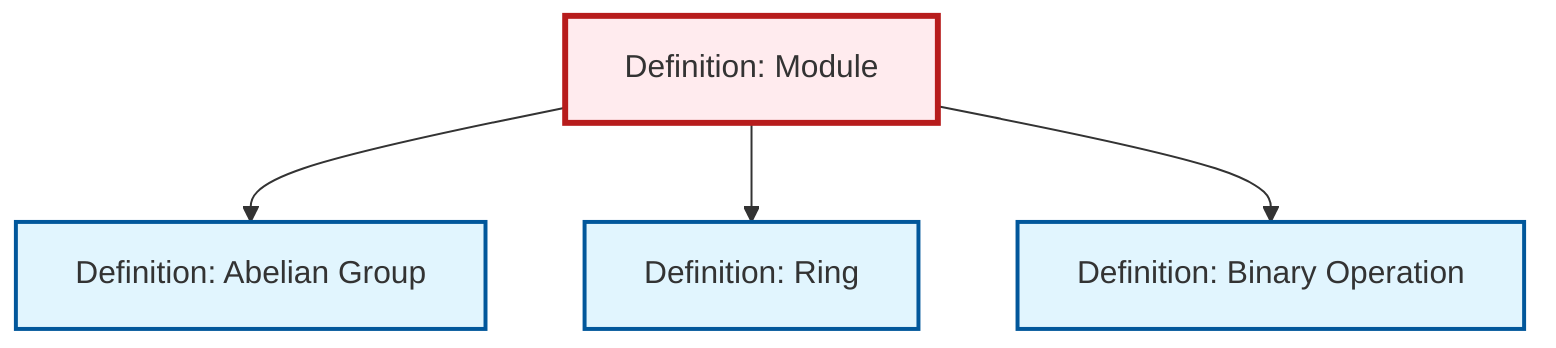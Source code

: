 graph TD
    classDef definition fill:#e1f5fe,stroke:#01579b,stroke-width:2px
    classDef theorem fill:#f3e5f5,stroke:#4a148c,stroke-width:2px
    classDef axiom fill:#fff3e0,stroke:#e65100,stroke-width:2px
    classDef example fill:#e8f5e9,stroke:#1b5e20,stroke-width:2px
    classDef current fill:#ffebee,stroke:#b71c1c,stroke-width:3px
    def-abelian-group["Definition: Abelian Group"]:::definition
    def-binary-operation["Definition: Binary Operation"]:::definition
    def-ring["Definition: Ring"]:::definition
    def-module["Definition: Module"]:::definition
    def-module --> def-abelian-group
    def-module --> def-ring
    def-module --> def-binary-operation
    class def-module current